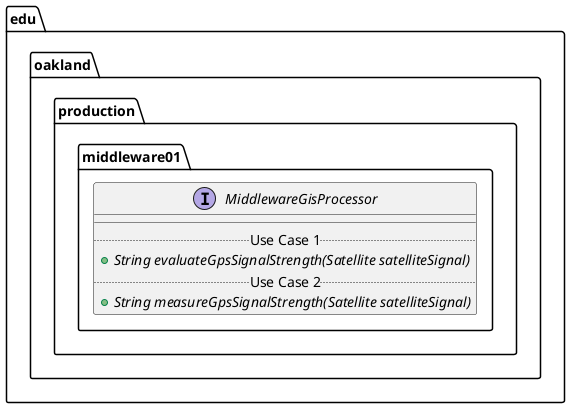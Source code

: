 @startuml MiddlewareGisProcessor

package edu.oakland.production.middleware01 {
    interface MiddlewareGisProcessor {
        __
        .. Use Case 1 ..
        {abstract} + String evaluateGpsSignalStrength(Satellite satelliteSignal)
        .. Use Case 2 ..
        {abstract} + String measureGpsSignalStrength(Satellite satelliteSignal)
    }
}

@enduml